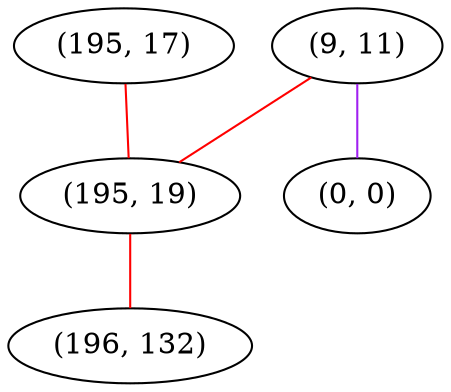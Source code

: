 graph "" {
"(195, 17)";
"(9, 11)";
"(195, 19)";
"(0, 0)";
"(196, 132)";
"(195, 17)" -- "(195, 19)"  [color=red, key=0, weight=1];
"(9, 11)" -- "(0, 0)"  [color=purple, key=0, weight=4];
"(9, 11)" -- "(195, 19)"  [color=red, key=0, weight=1];
"(195, 19)" -- "(196, 132)"  [color=red, key=0, weight=1];
}
